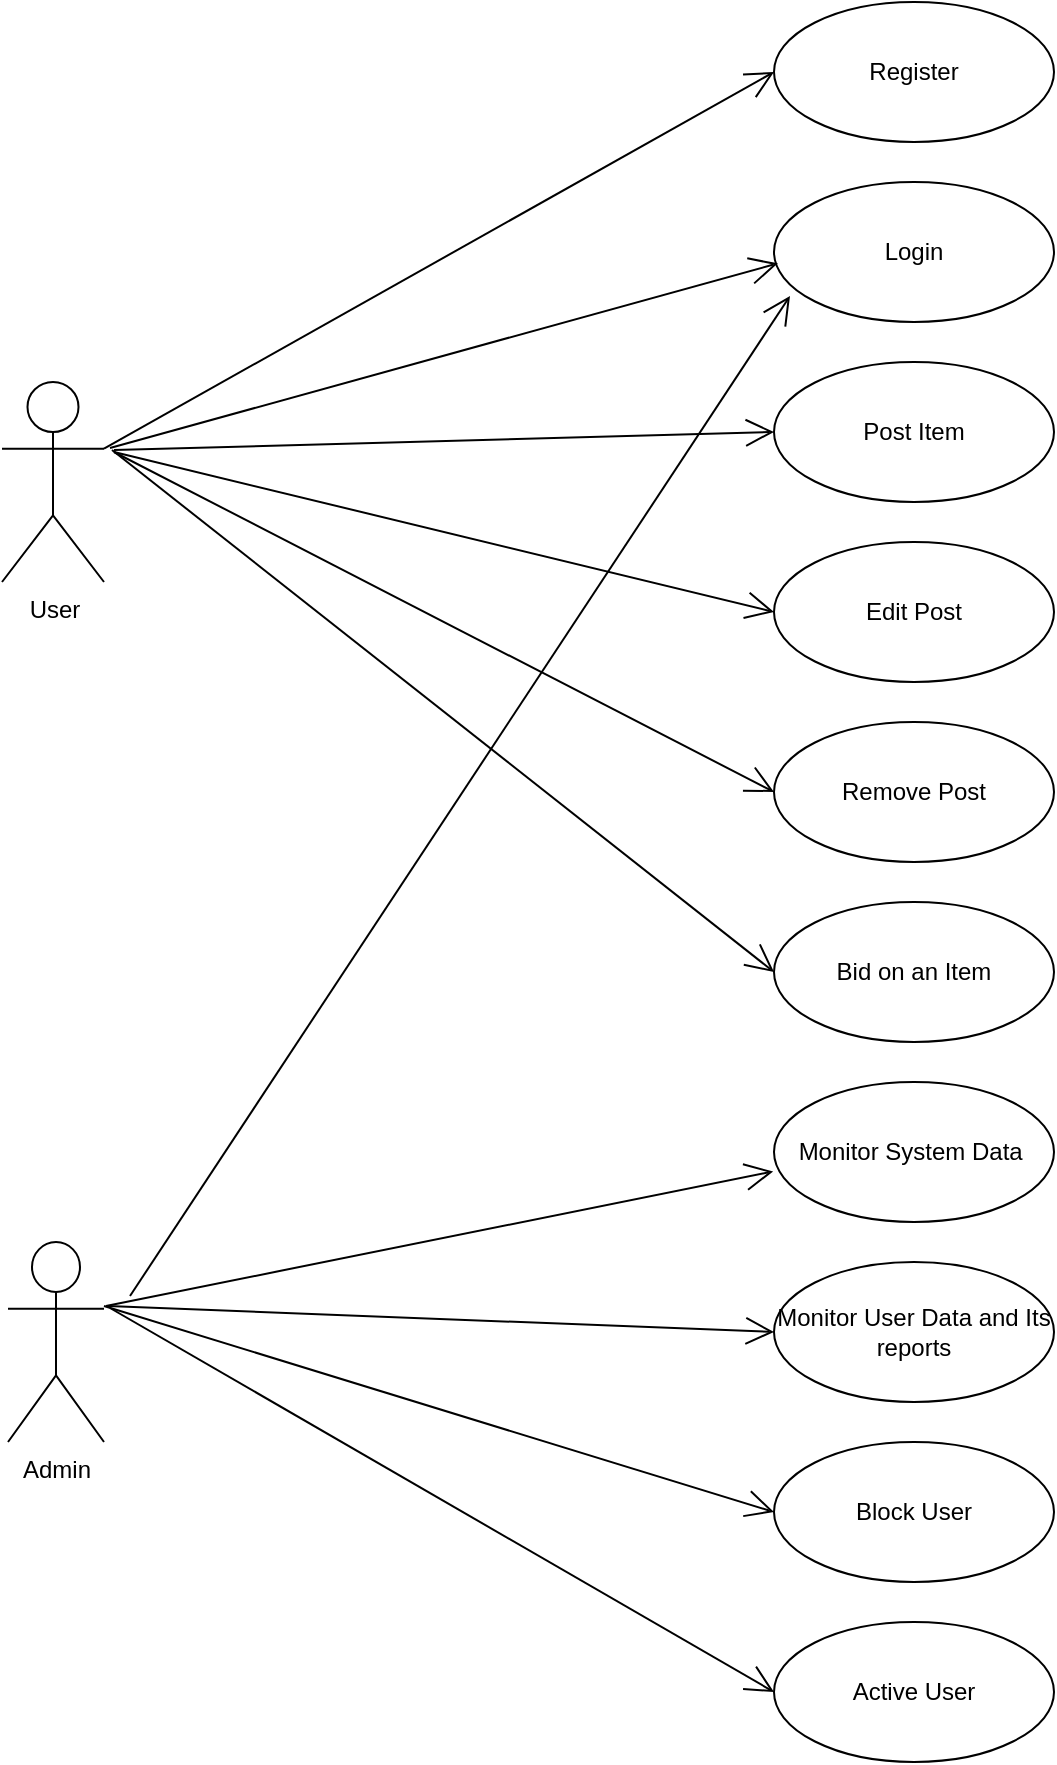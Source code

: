 <mxfile version="12.0.2" type="device" pages="1"><diagram id="k_yC3zKrrGkUA4vZdYQu" name="Page-1"><mxGraphModel dx="1405" dy="812" grid="1" gridSize="10" guides="1" tooltips="1" connect="1" arrows="1" fold="1" page="1" pageScale="1" pageWidth="850" pageHeight="1100" math="0" shadow="0"><root><mxCell id="0"/><mxCell id="1" parent="0"/><mxCell id="M_7gxjwCg2htQ5vTYWT1-1" value="User&lt;br&gt;" style="shape=umlActor;verticalLabelPosition=bottom;labelBackgroundColor=#ffffff;verticalAlign=top;html=1;" vertex="1" parent="1"><mxGeometry x="39" y="210" width="51" height="100" as="geometry"/></mxCell><object label="Admin" id="M_7gxjwCg2htQ5vTYWT1-2"><mxCell style="shape=umlActor;verticalLabelPosition=bottom;labelBackgroundColor=#ffffff;verticalAlign=top;html=1;" vertex="1" parent="1"><mxGeometry x="42" y="640" width="48" height="100" as="geometry"/></mxCell></object><mxCell id="M_7gxjwCg2htQ5vTYWT1-3" value="Register" style="ellipse;whiteSpace=wrap;html=1;" vertex="1" parent="1"><mxGeometry x="425" y="20" width="140" height="70" as="geometry"/></mxCell><mxCell id="M_7gxjwCg2htQ5vTYWT1-4" value="Login" style="ellipse;whiteSpace=wrap;html=1;" vertex="1" parent="1"><mxGeometry x="425" y="110" width="140" height="70" as="geometry"/></mxCell><mxCell id="M_7gxjwCg2htQ5vTYWT1-5" value="Post Item" style="ellipse;whiteSpace=wrap;html=1;" vertex="1" parent="1"><mxGeometry x="425" y="200" width="140" height="70" as="geometry"/></mxCell><mxCell id="M_7gxjwCg2htQ5vTYWT1-6" value="Edit Post" style="ellipse;whiteSpace=wrap;html=1;" vertex="1" parent="1"><mxGeometry x="425" y="290" width="140" height="70" as="geometry"/></mxCell><mxCell id="M_7gxjwCg2htQ5vTYWT1-7" value="Remove Post" style="ellipse;whiteSpace=wrap;html=1;" vertex="1" parent="1"><mxGeometry x="425" y="380" width="140" height="70" as="geometry"/></mxCell><mxCell id="M_7gxjwCg2htQ5vTYWT1-8" value="Bid on an Item" style="ellipse;whiteSpace=wrap;html=1;" vertex="1" parent="1"><mxGeometry x="425" y="470" width="140" height="70" as="geometry"/></mxCell><mxCell id="M_7gxjwCg2htQ5vTYWT1-9" value="Monitor System Data&amp;nbsp;" style="ellipse;whiteSpace=wrap;html=1;" vertex="1" parent="1"><mxGeometry x="425" y="560" width="140" height="70" as="geometry"/></mxCell><mxCell id="M_7gxjwCg2htQ5vTYWT1-10" value="Monitor User Data and Its reports" style="ellipse;whiteSpace=wrap;html=1;" vertex="1" parent="1"><mxGeometry x="425" y="650" width="140" height="70" as="geometry"/></mxCell><mxCell id="M_7gxjwCg2htQ5vTYWT1-11" value="Block User" style="ellipse;whiteSpace=wrap;html=1;" vertex="1" parent="1"><mxGeometry x="425" y="740" width="140" height="70" as="geometry"/></mxCell><mxCell id="M_7gxjwCg2htQ5vTYWT1-12" value="Active User" style="ellipse;whiteSpace=wrap;html=1;" vertex="1" parent="1"><mxGeometry x="425" y="830" width="140" height="70" as="geometry"/></mxCell><mxCell id="M_7gxjwCg2htQ5vTYWT1-13" value="" style="endArrow=open;endFill=1;endSize=12;html=1;exitX=1;exitY=0.333;exitDx=0;exitDy=0;exitPerimeter=0;entryX=0;entryY=0.5;entryDx=0;entryDy=0;" edge="1" parent="1" source="M_7gxjwCg2htQ5vTYWT1-1" target="M_7gxjwCg2htQ5vTYWT1-3"><mxGeometry width="160" relative="1" as="geometry"><mxPoint x="110" y="259.5" as="sourcePoint"/><mxPoint x="270" y="259.5" as="targetPoint"/></mxGeometry></mxCell><mxCell id="M_7gxjwCg2htQ5vTYWT1-14" value="" style="endArrow=open;endFill=1;endSize=12;html=1;entryX=0.014;entryY=0.638;entryDx=0;entryDy=0;entryPerimeter=0;" edge="1" parent="1"><mxGeometry width="160" relative="1" as="geometry"><mxPoint x="93" y="243" as="sourcePoint"/><mxPoint x="426.96" y="150.66" as="targetPoint"/></mxGeometry></mxCell><mxCell id="M_7gxjwCg2htQ5vTYWT1-15" value="" style="endArrow=open;endFill=1;endSize=12;html=1;entryX=0;entryY=0.5;entryDx=0;entryDy=0;" edge="1" parent="1" target="M_7gxjwCg2htQ5vTYWT1-5"><mxGeometry width="160" relative="1" as="geometry"><mxPoint x="95" y="244" as="sourcePoint"/><mxPoint x="430" y="229" as="targetPoint"/></mxGeometry></mxCell><mxCell id="M_7gxjwCg2htQ5vTYWT1-16" value="" style="endArrow=open;endFill=1;endSize=12;html=1;entryX=0;entryY=0.5;entryDx=0;entryDy=0;" edge="1" parent="1" target="M_7gxjwCg2htQ5vTYWT1-6"><mxGeometry width="160" relative="1" as="geometry"><mxPoint x="95" y="245" as="sourcePoint"/><mxPoint x="420" y="310" as="targetPoint"/></mxGeometry></mxCell><mxCell id="M_7gxjwCg2htQ5vTYWT1-17" value="" style="endArrow=open;endFill=1;endSize=12;html=1;entryX=0;entryY=0.5;entryDx=0;entryDy=0;" edge="1" parent="1" target="M_7gxjwCg2htQ5vTYWT1-7"><mxGeometry width="160" relative="1" as="geometry"><mxPoint x="95" y="245" as="sourcePoint"/><mxPoint x="420" y="390" as="targetPoint"/></mxGeometry></mxCell><mxCell id="M_7gxjwCg2htQ5vTYWT1-18" value="" style="endArrow=open;endFill=1;endSize=12;html=1;entryX=0;entryY=0.5;entryDx=0;entryDy=0;" edge="1" parent="1" target="M_7gxjwCg2htQ5vTYWT1-8"><mxGeometry width="160" relative="1" as="geometry"><mxPoint x="94" y="244" as="sourcePoint"/><mxPoint x="419" y="469" as="targetPoint"/></mxGeometry></mxCell><mxCell id="M_7gxjwCg2htQ5vTYWT1-19" value="" style="endArrow=open;endFill=1;endSize=12;html=1;entryX=-0.003;entryY=0.639;entryDx=0;entryDy=0;entryPerimeter=0;" edge="1" parent="1" target="M_7gxjwCg2htQ5vTYWT1-9"><mxGeometry width="160" relative="1" as="geometry"><mxPoint x="91" y="672" as="sourcePoint"/><mxPoint x="419" y="605" as="targetPoint"/></mxGeometry></mxCell><mxCell id="M_7gxjwCg2htQ5vTYWT1-20" value="" style="endArrow=open;endFill=1;endSize=12;html=1;entryX=0;entryY=0.5;entryDx=0;entryDy=0;" edge="1" parent="1" target="M_7gxjwCg2htQ5vTYWT1-10"><mxGeometry width="160" relative="1" as="geometry"><mxPoint x="92" y="672" as="sourcePoint"/><mxPoint x="418.96" y="684" as="targetPoint"/></mxGeometry></mxCell><mxCell id="M_7gxjwCg2htQ5vTYWT1-21" value="" style="endArrow=open;endFill=1;endSize=12;html=1;entryX=0;entryY=0.5;entryDx=0;entryDy=0;" edge="1" parent="1" target="M_7gxjwCg2htQ5vTYWT1-11"><mxGeometry width="160" relative="1" as="geometry"><mxPoint x="90" y="672" as="sourcePoint"/><mxPoint x="425" y="757" as="targetPoint"/></mxGeometry></mxCell><mxCell id="M_7gxjwCg2htQ5vTYWT1-22" value="" style="endArrow=open;endFill=1;endSize=12;html=1;" edge="1" parent="1"><mxGeometry width="160" relative="1" as="geometry"><mxPoint x="103" y="667" as="sourcePoint"/><mxPoint x="433" y="167" as="targetPoint"/></mxGeometry></mxCell><mxCell id="M_7gxjwCg2htQ5vTYWT1-36" value="" style="endArrow=open;endFill=1;endSize=12;html=1;entryX=0;entryY=0.5;entryDx=0;entryDy=0;" edge="1" parent="1" target="M_7gxjwCg2htQ5vTYWT1-12"><mxGeometry width="160" relative="1" as="geometry"><mxPoint x="93" y="673" as="sourcePoint"/><mxPoint x="428" y="828" as="targetPoint"/></mxGeometry></mxCell></root></mxGraphModel></diagram></mxfile>